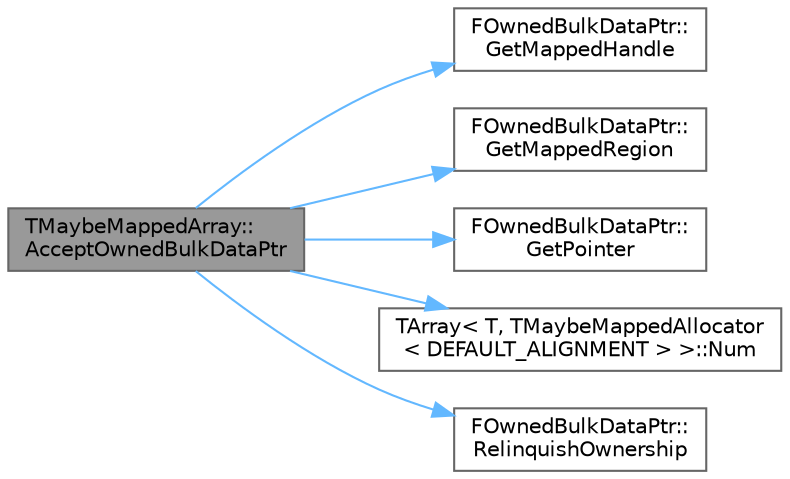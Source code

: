 digraph "TMaybeMappedArray::AcceptOwnedBulkDataPtr"
{
 // INTERACTIVE_SVG=YES
 // LATEX_PDF_SIZE
  bgcolor="transparent";
  edge [fontname=Helvetica,fontsize=10,labelfontname=Helvetica,labelfontsize=10];
  node [fontname=Helvetica,fontsize=10,shape=box,height=0.2,width=0.4];
  rankdir="LR";
  Node1 [id="Node000001",label="TMaybeMappedArray::\lAcceptOwnedBulkDataPtr",height=0.2,width=0.4,color="gray40", fillcolor="grey60", style="filled", fontcolor="black",tooltip=" "];
  Node1 -> Node2 [id="edge1_Node000001_Node000002",color="steelblue1",style="solid",tooltip=" "];
  Node2 [id="Node000002",label="FOwnedBulkDataPtr::\lGetMappedHandle",height=0.2,width=0.4,color="grey40", fillcolor="white", style="filled",URL="$d2/dc6/structFOwnedBulkDataPtr.html#a92e903b0a187a5849ada664c33bb8e03",tooltip=" "];
  Node1 -> Node3 [id="edge2_Node000001_Node000003",color="steelblue1",style="solid",tooltip=" "];
  Node3 [id="Node000003",label="FOwnedBulkDataPtr::\lGetMappedRegion",height=0.2,width=0.4,color="grey40", fillcolor="white", style="filled",URL="$d2/dc6/structFOwnedBulkDataPtr.html#a2cd9b4e5febe75ecdd95ef153a531fa7",tooltip=" "];
  Node1 -> Node4 [id="edge3_Node000001_Node000004",color="steelblue1",style="solid",tooltip=" "];
  Node4 [id="Node000004",label="FOwnedBulkDataPtr::\lGetPointer",height=0.2,width=0.4,color="grey40", fillcolor="white", style="filled",URL="$d2/dc6/structFOwnedBulkDataPtr.html#aac54f7c508883884cdffd353e1e477cf",tooltip=" "];
  Node1 -> Node5 [id="edge4_Node000001_Node000005",color="steelblue1",style="solid",tooltip=" "];
  Node5 [id="Node000005",label="TArray\< T, TMaybeMappedAllocator\l\< DEFAULT_ALIGNMENT \> \>::Num",height=0.2,width=0.4,color="grey40", fillcolor="white", style="filled",URL="$d4/d52/classTArray.html#adcbf9ca48677a9c0c3830cd862dd40d8",tooltip=" "];
  Node1 -> Node6 [id="edge5_Node000001_Node000006",color="steelblue1",style="solid",tooltip=" "];
  Node6 [id="Node000006",label="FOwnedBulkDataPtr::\lRelinquishOwnership",height=0.2,width=0.4,color="grey40", fillcolor="white", style="filled",URL="$d2/dc6/structFOwnedBulkDataPtr.html#a70b0e9932e31d38a0adfb7eda60e122f",tooltip=" "];
}
